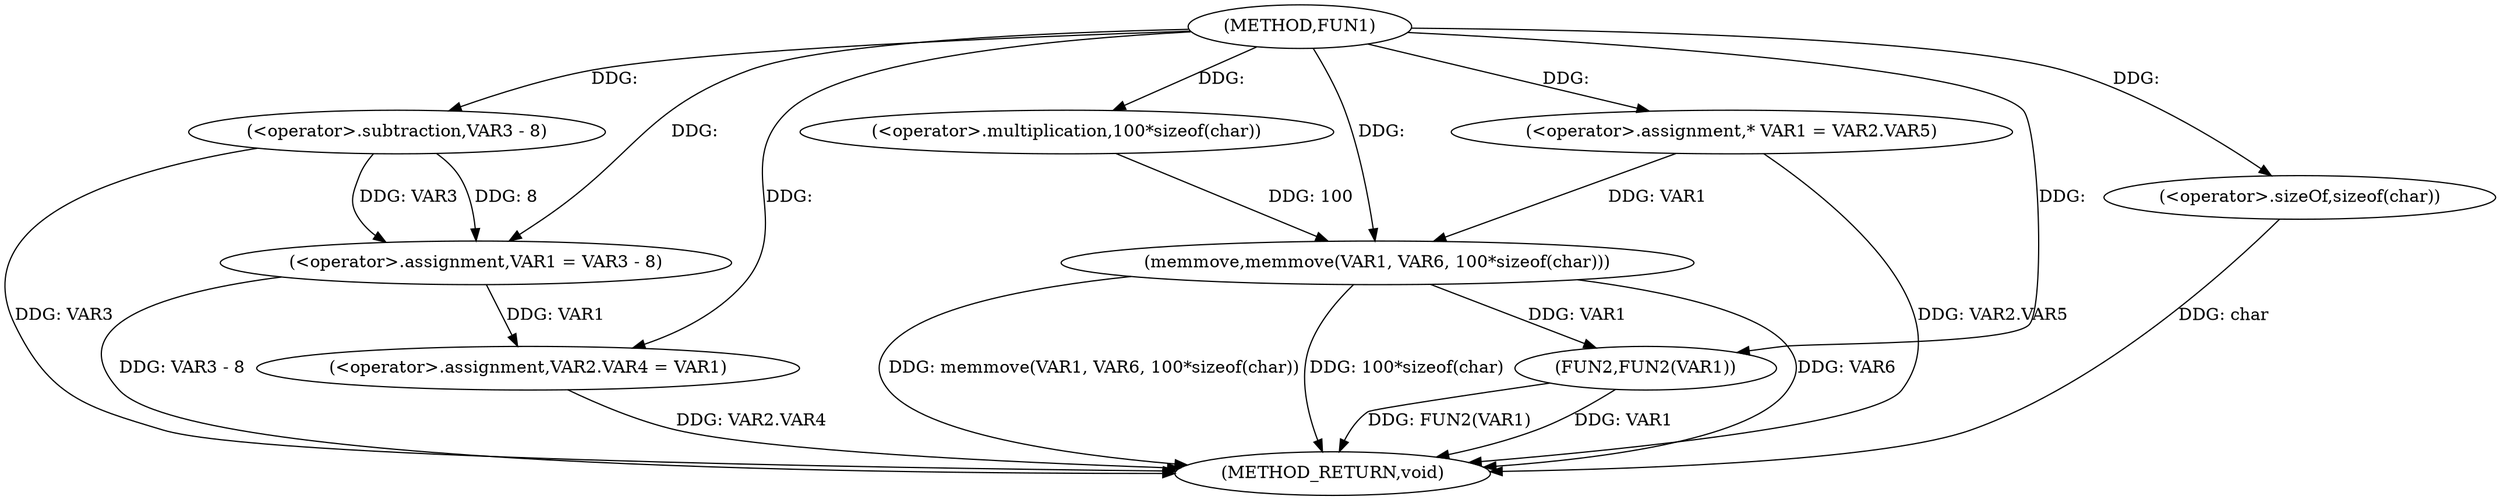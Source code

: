 digraph FUN1 {  
"1000100" [label = "(METHOD,FUN1)" ]
"1000133" [label = "(METHOD_RETURN,void)" ]
"1000105" [label = "(<operator>.assignment,VAR1 = VAR3 - 8)" ]
"1000107" [label = "(<operator>.subtraction,VAR3 - 8)" ]
"1000110" [label = "(<operator>.assignment,VAR2.VAR4 = VAR1)" ]
"1000117" [label = "(<operator>.assignment,* VAR1 = VAR2.VAR5)" ]
"1000124" [label = "(memmove,memmove(VAR1, VAR6, 100*sizeof(char)))" ]
"1000127" [label = "(<operator>.multiplication,100*sizeof(char))" ]
"1000129" [label = "(<operator>.sizeOf,sizeof(char))" ]
"1000131" [label = "(FUN2,FUN2(VAR1))" ]
  "1000107" -> "1000133"  [ label = "DDG: VAR3"] 
  "1000105" -> "1000133"  [ label = "DDG: VAR3 - 8"] 
  "1000131" -> "1000133"  [ label = "DDG: VAR1"] 
  "1000124" -> "1000133"  [ label = "DDG: 100*sizeof(char)"] 
  "1000117" -> "1000133"  [ label = "DDG: VAR2.VAR5"] 
  "1000110" -> "1000133"  [ label = "DDG: VAR2.VAR4"] 
  "1000129" -> "1000133"  [ label = "DDG: char"] 
  "1000124" -> "1000133"  [ label = "DDG: VAR6"] 
  "1000131" -> "1000133"  [ label = "DDG: FUN2(VAR1)"] 
  "1000124" -> "1000133"  [ label = "DDG: memmove(VAR1, VAR6, 100*sizeof(char))"] 
  "1000107" -> "1000105"  [ label = "DDG: VAR3"] 
  "1000107" -> "1000105"  [ label = "DDG: 8"] 
  "1000100" -> "1000105"  [ label = "DDG: "] 
  "1000100" -> "1000107"  [ label = "DDG: "] 
  "1000105" -> "1000110"  [ label = "DDG: VAR1"] 
  "1000100" -> "1000110"  [ label = "DDG: "] 
  "1000100" -> "1000117"  [ label = "DDG: "] 
  "1000117" -> "1000124"  [ label = "DDG: VAR1"] 
  "1000100" -> "1000124"  [ label = "DDG: "] 
  "1000127" -> "1000124"  [ label = "DDG: 100"] 
  "1000100" -> "1000127"  [ label = "DDG: "] 
  "1000100" -> "1000129"  [ label = "DDG: "] 
  "1000124" -> "1000131"  [ label = "DDG: VAR1"] 
  "1000100" -> "1000131"  [ label = "DDG: "] 
}
